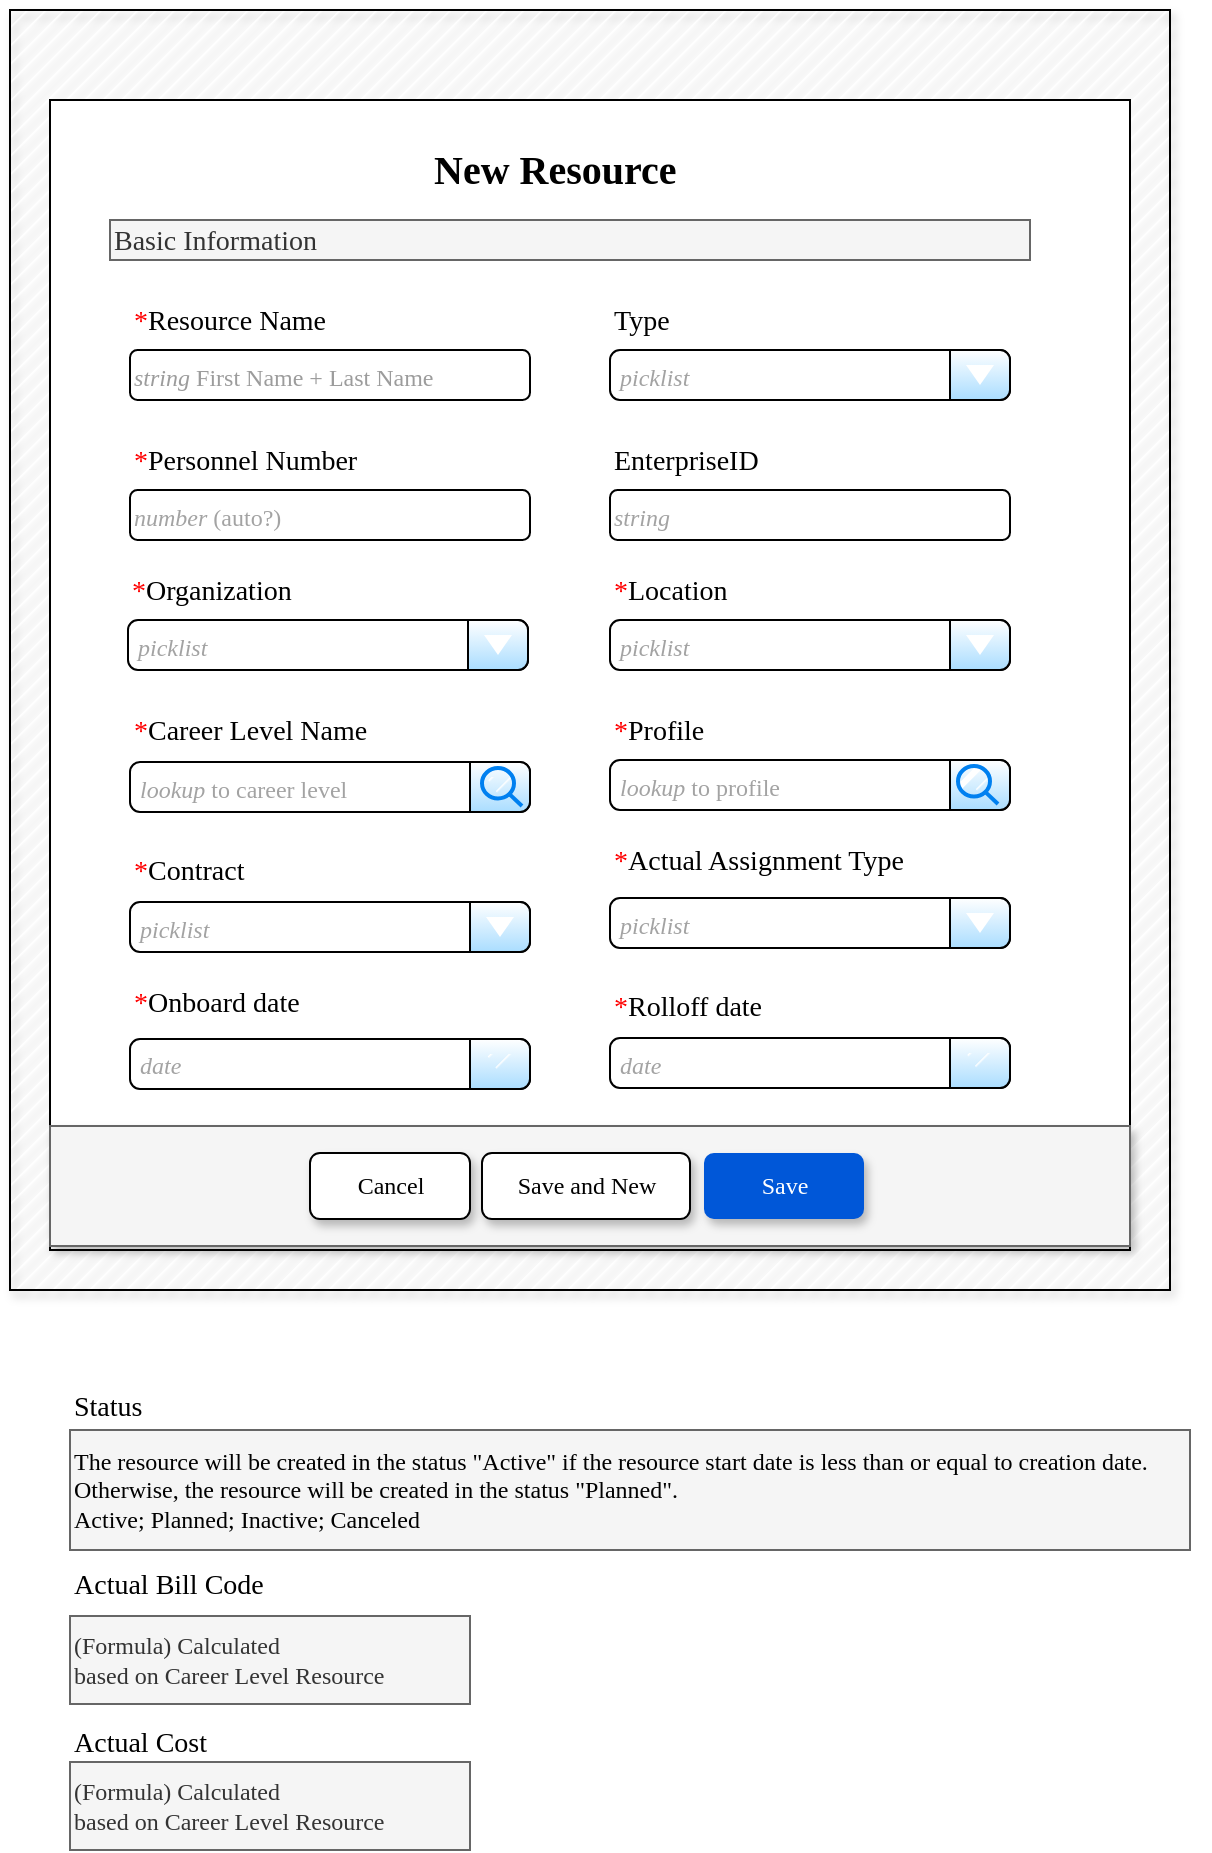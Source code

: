 <mxfile version="20.7.4" type="github">
  <diagram name="Page-1" id="03018318-947c-dd8e-b7a3-06fadd420f32">
    <mxGraphModel dx="1750" dy="902" grid="1" gridSize="10" guides="1" tooltips="1" connect="1" arrows="1" fold="1" page="1" pageScale="1" pageWidth="1100" pageHeight="850" background="none" math="0" shadow="0">
      <root>
        <mxCell id="0" />
        <mxCell id="1" parent="0" />
        <mxCell id="w6ef0og6zVdC-_Kzne1W-29" value="Actual Bill Code&lt;span style=&quot;font-size: 14px;&quot;&gt;&amp;nbsp;&lt;/span&gt;" style="text;html=1;points=[];align=left;verticalAlign=top;spacingTop=-4;fontSize=14;fontFamily=Verdana;" parent="1" vertex="1">
          <mxGeometry x="100" y="817" width="300" height="20" as="geometry" />
        </mxCell>
        <UserObject label="(Formula)&amp;nbsp;&lt;span style=&quot;font-size: 12px;&quot;&gt;Calculated&lt;br style=&quot;font-size: 12px;&quot;&gt;based on Career Level Resource&lt;/span&gt;" placeholders="1" name="Variable" id="w6ef0og6zVdC-_Kzne1W-30">
          <mxCell style="text;html=1;strokeColor=#666666;fillColor=#f5f5f5;align=left;verticalAlign=middle;whiteSpace=wrap;overflow=hidden;strokeWidth=1;fontSize=12;fontColor=#333333;fontStyle=0;fontFamily=Verdana;" parent="1" vertex="1">
            <mxGeometry x="100" y="843" width="200" height="44" as="geometry" />
          </mxCell>
        </UserObject>
        <mxCell id="w6ef0og6zVdC-_Kzne1W-35" value="&lt;font style=&quot;font-size: 14px;&quot;&gt;Actual &lt;font style=&quot;font-size: 14px;&quot;&gt;Cost&lt;/font&gt;&lt;/font&gt;" style="text;html=1;points=[];align=left;verticalAlign=top;spacingTop=-4;fontSize=14;fontFamily=Verdana;" parent="1" vertex="1">
          <mxGeometry x="100" y="896" width="300" height="20" as="geometry" />
        </mxCell>
        <UserObject label="(Formula)&amp;nbsp;&lt;span style=&quot;font-size: 12px;&quot;&gt;Calculated&lt;br style=&quot;font-size: 12px;&quot;&gt;based on Career Level Resource&lt;/span&gt;" placeholders="1" name="Variable" id="w6ef0og6zVdC-_Kzne1W-38">
          <mxCell style="text;html=1;strokeColor=#666666;fillColor=#f5f5f5;align=left;verticalAlign=middle;whiteSpace=wrap;overflow=hidden;strokeWidth=1;fontSize=12;fontColor=#333333;fontStyle=0;fontFamily=Verdana;" parent="1" vertex="1">
            <mxGeometry x="100" y="916" width="200" height="44" as="geometry" />
          </mxCell>
        </UserObject>
        <mxCell id="VZRTfVRfsdjERJp8t25M-141" value="" style="group" vertex="1" connectable="0" parent="1">
          <mxGeometry x="70" y="40" width="600" height="640" as="geometry" />
        </mxCell>
        <mxCell id="VZRTfVRfsdjERJp8t25M-140" value="" style="rounded=0;whiteSpace=wrap;html=1;shadow=1;fillStyle=hatch;strokeWidth=1;fontFamily=Verdana;fontSize=12;fontColor=#000000;fillColor=#FFFFFF;" vertex="1" parent="VZRTfVRfsdjERJp8t25M-141">
          <mxGeometry width="580" height="640" as="geometry" />
        </mxCell>
        <mxCell id="w6ef0og6zVdC-_Kzne1W-5" value="" style="rounded=0;whiteSpace=wrap;html=1;strokeWidth=1;fontSize=17;fontColor=#FF0000;" parent="VZRTfVRfsdjERJp8t25M-141" vertex="1">
          <mxGeometry x="20" y="45" width="540" height="575" as="geometry" />
        </mxCell>
        <mxCell id="677b7b8949515195-11" value="New Resource" style="text;html=1;points=[];align=left;verticalAlign=top;spacingTop=-4;fontSize=20;fontFamily=Verdana;strokeWidth=1;fontStyle=1" parent="VZRTfVRfsdjERJp8t25M-141" vertex="1">
          <mxGeometry x="210" y="65" width="60" height="20" as="geometry" />
        </mxCell>
        <mxCell id="677b7b8949515195-27" value="&lt;font color=&quot;#ff0000&quot;&gt;*&lt;/font&gt;Resource Name" style="text;html=1;points=[];align=left;verticalAlign=top;spacingTop=-4;fontSize=14;fontFamily=Verdana;" parent="VZRTfVRfsdjERJp8t25M-141" vertex="1">
          <mxGeometry x="60" y="145" width="170" height="20" as="geometry" />
        </mxCell>
        <mxCell id="w6ef0og6zVdC-_Kzne1W-1" value="&lt;font color=&quot;#9c9c9c&quot; style=&quot;font-size: 12px;&quot;&gt;&lt;i&gt;string&amp;nbsp;&lt;/i&gt;First Name + Last Name&lt;/font&gt;" style="rounded=1;whiteSpace=wrap;html=1;fontSize=17;fontFamily=Verdana;align=left;" parent="VZRTfVRfsdjERJp8t25M-141" vertex="1">
          <mxGeometry x="60" y="170" width="200" height="25" as="geometry" />
        </mxCell>
        <mxCell id="w6ef0og6zVdC-_Kzne1W-6" value="Basic Information" style="text;html=1;points=[];align=left;verticalAlign=top;spacingTop=-4;fontSize=14;fontFamily=Verdana;fillColor=#f5f5f5;fontColor=#333333;strokeColor=#666666;" parent="VZRTfVRfsdjERJp8t25M-141" vertex="1">
          <mxGeometry x="50" y="105" width="460" height="20" as="geometry" />
        </mxCell>
        <mxCell id="w6ef0og6zVdC-_Kzne1W-8" value="EnterpriseID" style="text;html=1;points=[];align=left;verticalAlign=top;spacingTop=-4;fontSize=14;fontFamily=Verdana;" parent="VZRTfVRfsdjERJp8t25M-141" vertex="1">
          <mxGeometry x="300" y="215" width="170" height="20" as="geometry" />
        </mxCell>
        <mxCell id="w6ef0og6zVdC-_Kzne1W-9" value="&lt;div style=&quot;&quot;&gt;&lt;span style=&quot;background-color: initial; font-size: 12px;&quot;&gt;&lt;font color=&quot;#a3a3a3&quot;&gt;&lt;i&gt;string&lt;/i&gt;&lt;/font&gt;&lt;/span&gt;&lt;/div&gt;" style="rounded=1;whiteSpace=wrap;html=1;fontSize=17;fontFamily=Verdana;align=left;" parent="VZRTfVRfsdjERJp8t25M-141" vertex="1">
          <mxGeometry x="300" y="240" width="200" height="25" as="geometry" />
        </mxCell>
        <mxCell id="w6ef0og6zVdC-_Kzne1W-10" value="&lt;font color=&quot;#ff0000&quot;&gt;*&lt;/font&gt;Personnel Number" style="text;html=1;points=[];align=left;verticalAlign=top;spacingTop=-4;fontSize=14;fontFamily=Verdana;" parent="VZRTfVRfsdjERJp8t25M-141" vertex="1">
          <mxGeometry x="60" y="215" width="170" height="20" as="geometry" />
        </mxCell>
        <mxCell id="w6ef0og6zVdC-_Kzne1W-12" value="&lt;font color=&quot;#ff0000&quot;&gt;*&lt;/font&gt;Organization" style="text;html=1;points=[];align=left;verticalAlign=top;spacingTop=-4;fontSize=14;fontFamily=Verdana;" parent="VZRTfVRfsdjERJp8t25M-141" vertex="1">
          <mxGeometry x="59" y="280" width="170" height="20" as="geometry" />
        </mxCell>
        <mxCell id="w6ef0og6zVdC-_Kzne1W-13" value="&lt;font color=&quot;#a3a3a3&quot; style=&quot;font-size: 12px;&quot;&gt;&lt;i&gt;picklist&lt;/i&gt;&lt;/font&gt;" style="strokeWidth=1;shadow=0;dashed=0;align=center;html=1;shape=mxgraph.mockup.forms.comboBox;strokeColor=default;fillColor=default;align=left;fillColor2=#aaddff;mainText=;fontColor=default;fontSize=17;spacingLeft=3;fontFamily=Verdana;" parent="VZRTfVRfsdjERJp8t25M-141" vertex="1">
          <mxGeometry x="59" y="305" width="200" height="25" as="geometry" />
        </mxCell>
        <mxCell id="w6ef0og6zVdC-_Kzne1W-14" value="&lt;div style=&quot;&quot;&gt;&lt;span style=&quot;background-color: initial; font-size: 12px;&quot;&gt;&lt;font color=&quot;#a3a3a3&quot;&gt;&lt;i&gt;number&lt;/i&gt; (auto?)&lt;/font&gt;&lt;/span&gt;&lt;/div&gt;" style="rounded=1;whiteSpace=wrap;html=1;fontSize=17;fontFamily=Verdana;align=left;" parent="VZRTfVRfsdjERJp8t25M-141" vertex="1">
          <mxGeometry x="60" y="240" width="200" height="25" as="geometry" />
        </mxCell>
        <mxCell id="w6ef0og6zVdC-_Kzne1W-19" value="&lt;font color=&quot;#ff0000&quot;&gt;*&lt;/font&gt;Location" style="text;html=1;points=[];align=left;verticalAlign=top;spacingTop=-4;fontSize=14;fontFamily=Verdana;" parent="VZRTfVRfsdjERJp8t25M-141" vertex="1">
          <mxGeometry x="300" y="280" width="170" height="20" as="geometry" />
        </mxCell>
        <mxCell id="w6ef0og6zVdC-_Kzne1W-20" value="&lt;i style=&quot;border-color: var(--border-color); color: rgb(163, 163, 163); font-size: 12px;&quot;&gt;picklist&lt;/i&gt;" style="strokeWidth=1;shadow=0;dashed=0;align=center;html=1;shape=mxgraph.mockup.forms.comboBox;strokeColor=default;fillColor=default;align=left;fillColor2=#aaddff;mainText=;fontColor=default;fontSize=17;spacingLeft=3;fontFamily=Verdana;" parent="VZRTfVRfsdjERJp8t25M-141" vertex="1">
          <mxGeometry x="300" y="305" width="200" height="25" as="geometry" />
        </mxCell>
        <mxCell id="w6ef0og6zVdC-_Kzne1W-21" value="Type" style="text;html=1;points=[];align=left;verticalAlign=top;spacingTop=-4;fontSize=14;fontFamily=Verdana;" parent="VZRTfVRfsdjERJp8t25M-141" vertex="1">
          <mxGeometry x="300" y="145" width="170" height="20" as="geometry" />
        </mxCell>
        <mxCell id="w6ef0og6zVdC-_Kzne1W-22" value="&lt;i style=&quot;border-color: var(--border-color); color: rgb(163, 163, 163); font-size: 12px;&quot;&gt;picklist&lt;/i&gt;" style="strokeWidth=1;shadow=0;dashed=0;align=center;html=1;shape=mxgraph.mockup.forms.comboBox;strokeColor=default;fillColor=default;align=left;fillColor2=#aaddff;mainText=;fontColor=default;fontSize=17;spacingLeft=3;fontFamily=Verdana;" parent="VZRTfVRfsdjERJp8t25M-141" vertex="1">
          <mxGeometry x="300" y="170" width="200" height="25" as="geometry" />
        </mxCell>
        <mxCell id="w6ef0og6zVdC-_Kzne1W-23" value="&lt;font color=&quot;#ff0000&quot;&gt;*&lt;/font&gt;Profile" style="text;html=1;points=[];align=left;verticalAlign=top;spacingTop=-4;fontSize=14;fontFamily=Verdana;" parent="VZRTfVRfsdjERJp8t25M-141" vertex="1">
          <mxGeometry x="300" y="350" width="170" height="20" as="geometry" />
        </mxCell>
        <mxCell id="w6ef0og6zVdC-_Kzne1W-24" value="&lt;font color=&quot;#a3a3a3&quot;&gt;&lt;span style=&quot;font-size: 12px;&quot;&gt;&lt;i&gt;lookup &lt;/i&gt;to profile&lt;/span&gt;&lt;/font&gt;" style="strokeWidth=1;shadow=0;dashed=0;align=center;html=1;shape=mxgraph.mockup.forms.comboBox;strokeColor=default;fillColor=default;align=left;fillColor2=#aaddff;mainText=;fontColor=default;fontSize=17;spacingLeft=3;fontFamily=Verdana;fillStyle=hatch;" parent="VZRTfVRfsdjERJp8t25M-141" vertex="1">
          <mxGeometry x="300" y="375" width="200" height="25" as="geometry" />
        </mxCell>
        <mxCell id="w6ef0og6zVdC-_Kzne1W-25" value="&lt;font style=&quot;font-size: 14px;&quot;&gt;&lt;font style=&quot;font-size: 14px;&quot; color=&quot;#ff0000&quot;&gt;*&lt;/font&gt;Career Level Name&amp;nbsp;&lt;/font&gt;" style="text;html=1;points=[];align=left;verticalAlign=top;spacingTop=-4;fontSize=14;fontFamily=Verdana;" parent="VZRTfVRfsdjERJp8t25M-141" vertex="1">
          <mxGeometry x="60" y="350" width="300" height="20" as="geometry" />
        </mxCell>
        <mxCell id="w6ef0og6zVdC-_Kzne1W-26" value="&lt;i style=&quot;border-color: var(--border-color); color: rgb(163, 163, 163); font-size: 12px;&quot;&gt;lookup&lt;/i&gt;&lt;span style=&quot;border-color: var(--border-color); color: rgb(163, 163, 163); font-size: 12px;&quot;&gt; to career level&lt;/span&gt;" style="strokeWidth=1;shadow=0;dashed=0;align=center;html=1;shape=mxgraph.mockup.forms.comboBox;strokeColor=default;fillColor=default;align=left;fillColor2=#aaddff;mainText=;fontColor=default;fontSize=17;spacingLeft=3;fontFamily=Verdana;fillStyle=hatch;" parent="VZRTfVRfsdjERJp8t25M-141" vertex="1">
          <mxGeometry x="60" y="376" width="200" height="25" as="geometry" />
        </mxCell>
        <mxCell id="w6ef0og6zVdC-_Kzne1W-42" value="&lt;font style=&quot;font-size: 14px;&quot;&gt;&lt;font style=&quot;font-size: 14px;&quot; color=&quot;#ff0000&quot;&gt;*&lt;/font&gt;Actual Assignment Type&amp;nbsp;&lt;/font&gt;" style="text;html=1;points=[];align=left;verticalAlign=top;spacingTop=-4;fontSize=14;fontFamily=Verdana;" parent="VZRTfVRfsdjERJp8t25M-141" vertex="1">
          <mxGeometry x="300" y="415" width="300" height="20" as="geometry" />
        </mxCell>
        <mxCell id="w6ef0og6zVdC-_Kzne1W-44" value="&lt;font style=&quot;font-size: 14px;&quot;&gt;&lt;font style=&quot;font-size: 14px;&quot; color=&quot;#ff0000&quot;&gt;*&lt;/font&gt;Contract&lt;/font&gt;" style="text;html=1;points=[];align=left;verticalAlign=top;spacingTop=-4;fontSize=14;fontFamily=Verdana;" parent="VZRTfVRfsdjERJp8t25M-141" vertex="1">
          <mxGeometry x="60" y="420" width="300" height="20" as="geometry" />
        </mxCell>
        <mxCell id="w6ef0og6zVdC-_Kzne1W-45" value="&lt;i style=&quot;border-color: var(--border-color); color: rgb(163, 163, 163); font-size: 12px;&quot;&gt;picklist&lt;/i&gt;" style="strokeWidth=1;shadow=0;dashed=0;align=center;html=1;shape=mxgraph.mockup.forms.comboBox;strokeColor=default;fillColor=default;align=left;fillColor2=#aaddff;mainText=;fontColor=default;fontSize=17;spacingLeft=3;fontFamily=Verdana;" parent="VZRTfVRfsdjERJp8t25M-141" vertex="1">
          <mxGeometry x="60" y="446" width="200" height="25" as="geometry" />
        </mxCell>
        <mxCell id="VZRTfVRfsdjERJp8t25M-1" value="&lt;font style=&quot;font-size: 14px;&quot;&gt;&lt;font style=&quot;font-size: 14px;&quot; color=&quot;#ff0000&quot;&gt;*&lt;/font&gt;Onboard date&lt;/font&gt;" style="text;html=1;points=[];align=left;verticalAlign=top;spacingTop=-4;fontSize=14;fontFamily=Verdana;" vertex="1" parent="VZRTfVRfsdjERJp8t25M-141">
          <mxGeometry x="60" y="486" width="300" height="20" as="geometry" />
        </mxCell>
        <mxCell id="VZRTfVRfsdjERJp8t25M-2" value="&lt;font color=&quot;#a3a3a3&quot;&gt;&lt;span style=&quot;font-size: 12px;&quot;&gt;&lt;i&gt;date&lt;/i&gt;&lt;/span&gt;&lt;/font&gt;" style="strokeWidth=1;shadow=0;dashed=0;align=center;html=1;shape=mxgraph.mockup.forms.comboBox;strokeColor=default;fillColor=default;align=left;fillColor2=#aaddff;mainText=;fontColor=default;fontSize=17;spacingLeft=3;fontFamily=Verdana;fillStyle=hatch;" vertex="1" parent="VZRTfVRfsdjERJp8t25M-141">
          <mxGeometry x="60" y="514.5" width="200" height="25" as="geometry" />
        </mxCell>
        <mxCell id="VZRTfVRfsdjERJp8t25M-57" value="&lt;font style=&quot;font-size: 14px;&quot;&gt;&lt;font style=&quot;font-size: 14px;&quot; color=&quot;#ff0000&quot;&gt;*&lt;/font&gt;&lt;font style=&quot;font-size: 14px;&quot;&gt;Rolloff&amp;nbsp;&lt;/font&gt;date&lt;/font&gt;" style="text;html=1;points=[];align=left;verticalAlign=top;spacingTop=-4;fontSize=14;fontFamily=Verdana;" vertex="1" parent="VZRTfVRfsdjERJp8t25M-141">
          <mxGeometry x="300" y="488" width="300" height="20" as="geometry" />
        </mxCell>
        <mxCell id="VZRTfVRfsdjERJp8t25M-58" value="&lt;i style=&quot;border-color: var(--border-color); color: rgb(163, 163, 163); font-size: 12px;&quot;&gt;date&lt;/i&gt;" style="strokeWidth=1;shadow=0;dashed=0;align=center;html=1;shape=mxgraph.mockup.forms.comboBox;strokeColor=default;fillColor=default;align=left;fillColor2=#aaddff;mainText=;fontColor=default;fontSize=17;spacingLeft=3;fontFamily=Verdana;fillStyle=hatch;" vertex="1" parent="VZRTfVRfsdjERJp8t25M-141">
          <mxGeometry x="300" y="514" width="200" height="25" as="geometry" />
        </mxCell>
        <mxCell id="VZRTfVRfsdjERJp8t25M-71" value="" style="html=1;verticalLabelPosition=bottom;align=center;labelBackgroundColor=#ffffff;verticalAlign=top;strokeWidth=2;strokeColor=#0080F0;shadow=0;dashed=0;shape=mxgraph.ios7.icons.looking_glass;fillStyle=hatch;fontFamily=Verdana;fontSize=12;fontColor=#9C9C9C;" vertex="1" parent="VZRTfVRfsdjERJp8t25M-141">
          <mxGeometry x="236" y="379" width="20" height="19" as="geometry" />
        </mxCell>
        <mxCell id="VZRTfVRfsdjERJp8t25M-72" value="" style="html=1;verticalLabelPosition=bottom;align=center;labelBackgroundColor=#ffffff;verticalAlign=top;strokeWidth=2;strokeColor=#0080F0;shadow=0;dashed=0;shape=mxgraph.ios7.icons.looking_glass;fillStyle=hatch;fontFamily=Verdana;fontSize=12;fontColor=#9C9C9C;" vertex="1" parent="VZRTfVRfsdjERJp8t25M-141">
          <mxGeometry x="474" y="378" width="20" height="19" as="geometry" />
        </mxCell>
        <mxCell id="VZRTfVRfsdjERJp8t25M-74" value="&lt;i style=&quot;border-color: var(--border-color); color: rgb(163, 163, 163); font-size: 12px;&quot;&gt;picklist&lt;/i&gt;" style="strokeWidth=1;shadow=0;dashed=0;align=center;html=1;shape=mxgraph.mockup.forms.comboBox;strokeColor=default;fillColor=default;align=left;fillColor2=#aaddff;mainText=;fontColor=default;fontSize=17;spacingLeft=3;fontFamily=Verdana;" vertex="1" parent="VZRTfVRfsdjERJp8t25M-141">
          <mxGeometry x="300" y="444" width="200" height="25" as="geometry" />
        </mxCell>
        <mxCell id="VZRTfVRfsdjERJp8t25M-131" value="" style="shape=image;html=1;verticalAlign=top;verticalLabelPosition=bottom;labelBackgroundColor=#ffffff;imageAspect=0;aspect=fixed;image=https://cdn4.iconfinder.com/data/icons/evil-icons-user-interface/64/calendar-128.png;shadow=0;fillStyle=hatch;strokeWidth=1;fontFamily=Verdana;fontSize=12;fontColor=#9C9C9C;fillColor=#FFFFFF;" vertex="1" parent="VZRTfVRfsdjERJp8t25M-141">
          <mxGeometry x="471" y="511.5" width="30" height="30" as="geometry" />
        </mxCell>
        <mxCell id="VZRTfVRfsdjERJp8t25M-132" value="" style="shape=image;html=1;verticalAlign=top;verticalLabelPosition=bottom;labelBackgroundColor=#ffffff;imageAspect=0;aspect=fixed;image=https://cdn4.iconfinder.com/data/icons/evil-icons-user-interface/64/calendar-128.png;shadow=0;fillStyle=hatch;strokeWidth=1;fontFamily=Verdana;fontSize=12;fontColor=#9C9C9C;fillColor=#FFFFFF;" vertex="1" parent="VZRTfVRfsdjERJp8t25M-141">
          <mxGeometry x="231" y="512.5" width="30" height="30" as="geometry" />
        </mxCell>
        <mxCell id="VZRTfVRfsdjERJp8t25M-138" value="" style="shape=image;html=1;verticalAlign=top;verticalLabelPosition=bottom;labelBackgroundColor=#ffffff;imageAspect=0;aspect=fixed;image=https://cdn1.iconfinder.com/data/icons/social-media-vol-3/24/_x-128.png;shadow=1;fillStyle=auto;strokeWidth=1;fontFamily=Verdana;fontSize=12;fontColor=#FFFFFF;fillColor=#FFFFFF;imageBackground=none;strokeColor=#FFFFFF;" vertex="1" parent="VZRTfVRfsdjERJp8t25M-141">
          <mxGeometry x="527" y="12" width="30" height="30" as="geometry" />
        </mxCell>
        <mxCell id="VZRTfVRfsdjERJp8t25M-149" value="" style="rounded=0;whiteSpace=wrap;html=1;shadow=1;sketch=0;fillStyle=auto;strokeColor=#666666;strokeWidth=1;fontFamily=Verdana;fontSize=12;fontColor=#333333;fillColor=#f5f5f5;" vertex="1" parent="VZRTfVRfsdjERJp8t25M-141">
          <mxGeometry x="20" y="558" width="540" height="60" as="geometry" />
        </mxCell>
        <mxCell id="VZRTfVRfsdjERJp8t25M-144" value="Save" style="rounded=1;fillColor=#0057D8;align=center;strokeColor=none;html=1;fontColor=#ffffff;fontSize=12;sketch=0;shadow=1;fillStyle=auto;strokeWidth=1;fontFamily=Verdana;" vertex="1" parent="VZRTfVRfsdjERJp8t25M-141">
          <mxGeometry x="347" y="571.5" width="80" height="33" as="geometry" />
        </mxCell>
        <mxCell id="VZRTfVRfsdjERJp8t25M-147" value="Save and New" style="rounded=1;align=center;html=1;fontSize=12;sketch=0;shadow=1;fillStyle=auto;strokeWidth=1;fontFamily=Verdana;" vertex="1" parent="VZRTfVRfsdjERJp8t25M-141">
          <mxGeometry x="236" y="571.5" width="104" height="33" as="geometry" />
        </mxCell>
        <mxCell id="VZRTfVRfsdjERJp8t25M-148" value="Cancel" style="rounded=1;align=center;html=1;fontSize=12;sketch=0;shadow=1;fillStyle=auto;strokeWidth=1;fontFamily=Verdana;" vertex="1" parent="VZRTfVRfsdjERJp8t25M-141">
          <mxGeometry x="150" y="571.5" width="80" height="33" as="geometry" />
        </mxCell>
        <mxCell id="VZRTfVRfsdjERJp8t25M-142" value="Status" style="text;html=1;points=[];align=left;verticalAlign=top;spacingTop=-4;fontSize=14;fontFamily=Verdana;" vertex="1" parent="1">
          <mxGeometry x="100" y="728" width="300" height="20" as="geometry" />
        </mxCell>
        <UserObject label="&lt;font style=&quot;&quot;&gt;&lt;span style=&quot;color: black;&quot;&gt;&lt;font style=&quot;font-size: 12px;&quot;&gt;The resource will be created in the status &quot;Active&quot; if the resource start date is less than or equal to creation date. Otherwise, the resource will be created in the status &quot;Planned&quot;.&lt;br&gt;&lt;/font&gt;&lt;/span&gt;&lt;span style=&quot;font-size: 12px; color: rgb(0, 0, 0);&quot;&gt;Active;&amp;nbsp;&lt;/span&gt;&lt;span style=&quot;font-size: 12px; color: rgb(0, 0, 0);&quot;&gt;Planned; Inactive; Canceled&lt;/span&gt;&lt;/font&gt;" placeholders="1" name="Variable" id="VZRTfVRfsdjERJp8t25M-143">
          <mxCell style="text;html=1;strokeColor=#666666;fillColor=#f5f5f5;align=left;verticalAlign=middle;whiteSpace=wrap;overflow=hidden;strokeWidth=1;fontSize=12;fontColor=#333333;fontStyle=0;fontFamily=Verdana;" vertex="1" parent="1">
            <mxGeometry x="100" y="750" width="560" height="60" as="geometry" />
          </mxCell>
        </UserObject>
      </root>
    </mxGraphModel>
  </diagram>
</mxfile>
